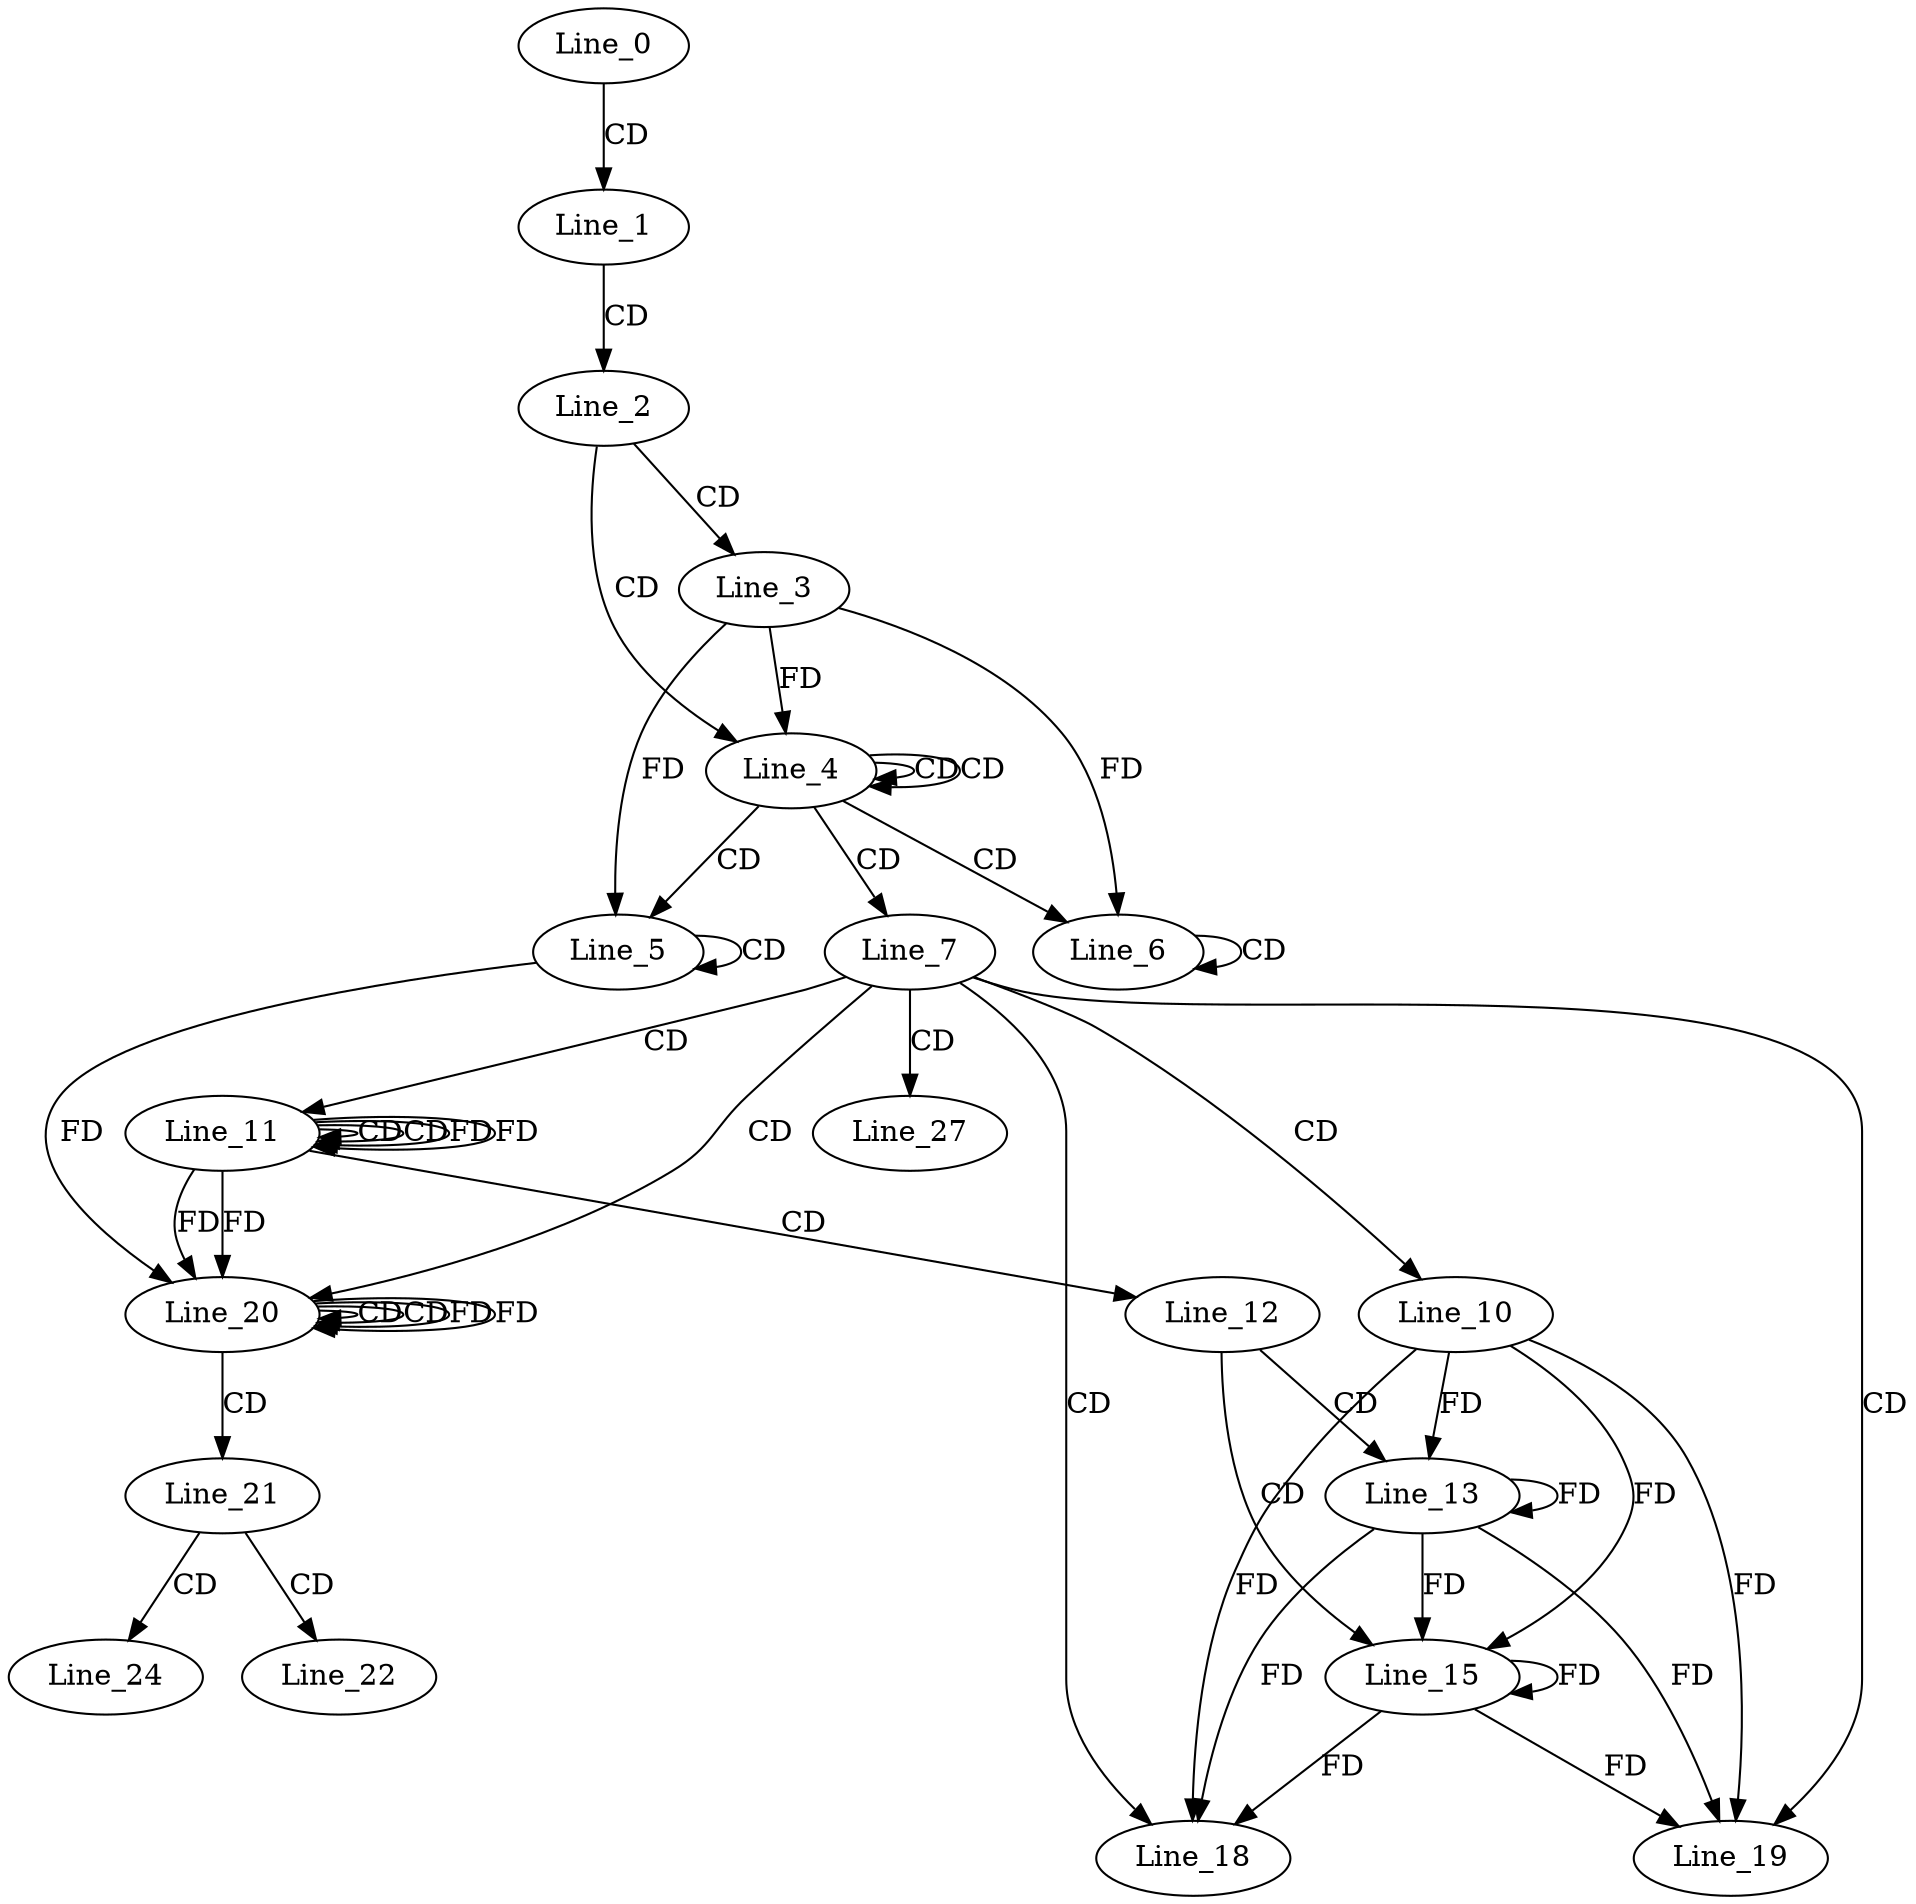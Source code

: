 digraph G {
  Line_0;
  Line_1;
  Line_2;
  Line_3;
  Line_4;
  Line_4;
  Line_5;
  Line_5;
  Line_6;
  Line_6;
  Line_7;
  Line_10;
  Line_11;
  Line_11;
  Line_11;
  Line_12;
  Line_13;
  Line_15;
  Line_18;
  Line_18;
  Line_19;
  Line_20;
  Line_20;
  Line_20;
  Line_21;
  Line_22;
  Line_24;
  Line_27;
  Line_0 -> Line_1 [ label="CD" ];
  Line_1 -> Line_2 [ label="CD" ];
  Line_2 -> Line_3 [ label="CD" ];
  Line_2 -> Line_4 [ label="CD" ];
  Line_4 -> Line_4 [ label="CD" ];
  Line_4 -> Line_4 [ label="CD" ];
  Line_3 -> Line_4 [ label="FD" ];
  Line_4 -> Line_5 [ label="CD" ];
  Line_5 -> Line_5 [ label="CD" ];
  Line_3 -> Line_5 [ label="FD" ];
  Line_4 -> Line_6 [ label="CD" ];
  Line_6 -> Line_6 [ label="CD" ];
  Line_3 -> Line_6 [ label="FD" ];
  Line_4 -> Line_7 [ label="CD" ];
  Line_7 -> Line_10 [ label="CD" ];
  Line_7 -> Line_11 [ label="CD" ];
  Line_11 -> Line_11 [ label="CD" ];
  Line_11 -> Line_11 [ label="CD" ];
  Line_11 -> Line_11 [ label="FD" ];
  Line_11 -> Line_12 [ label="CD" ];
  Line_12 -> Line_13 [ label="CD" ];
  Line_13 -> Line_13 [ label="FD" ];
  Line_10 -> Line_13 [ label="FD" ];
  Line_12 -> Line_15 [ label="CD" ];
  Line_13 -> Line_15 [ label="FD" ];
  Line_15 -> Line_15 [ label="FD" ];
  Line_10 -> Line_15 [ label="FD" ];
  Line_7 -> Line_18 [ label="CD" ];
  Line_13 -> Line_18 [ label="FD" ];
  Line_15 -> Line_18 [ label="FD" ];
  Line_10 -> Line_18 [ label="FD" ];
  Line_7 -> Line_19 [ label="CD" ];
  Line_13 -> Line_19 [ label="FD" ];
  Line_15 -> Line_19 [ label="FD" ];
  Line_10 -> Line_19 [ label="FD" ];
  Line_7 -> Line_20 [ label="CD" ];
  Line_20 -> Line_20 [ label="CD" ];
  Line_11 -> Line_20 [ label="FD" ];
  Line_5 -> Line_20 [ label="FD" ];
  Line_20 -> Line_20 [ label="CD" ];
  Line_20 -> Line_20 [ label="FD" ];
  Line_11 -> Line_20 [ label="FD" ];
  Line_20 -> Line_21 [ label="CD" ];
  Line_21 -> Line_22 [ label="CD" ];
  Line_21 -> Line_24 [ label="CD" ];
  Line_7 -> Line_27 [ label="CD" ];
  Line_11 -> Line_11 [ label="FD" ];
  Line_20 -> Line_20 [ label="FD" ];
}
